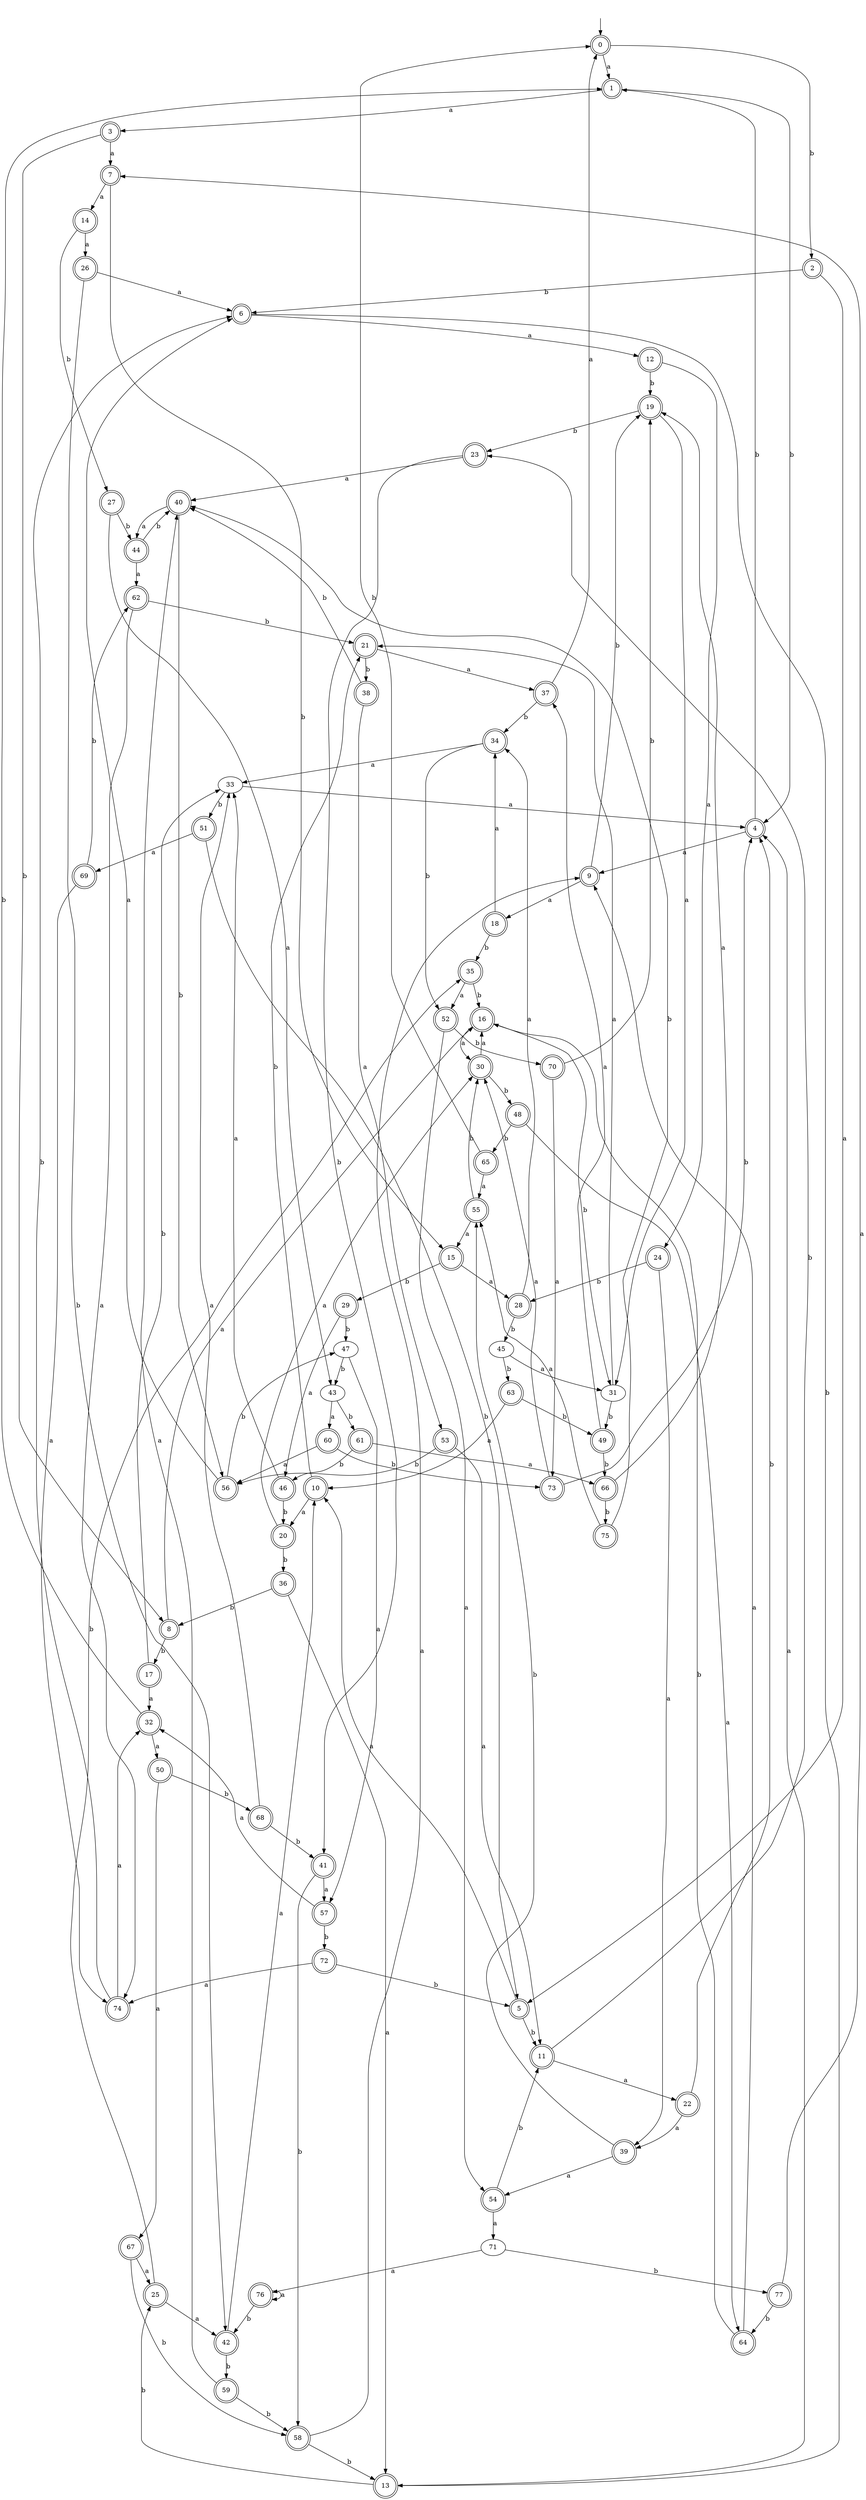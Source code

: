 digraph RandomDFA {
  __start0 [label="", shape=none];
  __start0 -> 0 [label=""];
  0 [shape=circle] [shape=doublecircle]
  0 -> 1 [label="a"]
  0 -> 2 [label="b"]
  1 [shape=doublecircle]
  1 -> 3 [label="a"]
  1 -> 4 [label="b"]
  2 [shape=doublecircle]
  2 -> 5 [label="a"]
  2 -> 6 [label="b"]
  3 [shape=doublecircle]
  3 -> 7 [label="a"]
  3 -> 8 [label="b"]
  4 [shape=doublecircle]
  4 -> 9 [label="a"]
  4 -> 1 [label="b"]
  5 [shape=doublecircle]
  5 -> 10 [label="a"]
  5 -> 11 [label="b"]
  6 [shape=doublecircle]
  6 -> 12 [label="a"]
  6 -> 13 [label="b"]
  7 [shape=doublecircle]
  7 -> 14 [label="a"]
  7 -> 15 [label="b"]
  8 [shape=doublecircle]
  8 -> 16 [label="a"]
  8 -> 17 [label="b"]
  9 [shape=doublecircle]
  9 -> 18 [label="a"]
  9 -> 19 [label="b"]
  10 [shape=doublecircle]
  10 -> 20 [label="a"]
  10 -> 21 [label="b"]
  11 [shape=doublecircle]
  11 -> 22 [label="a"]
  11 -> 23 [label="b"]
  12 [shape=doublecircle]
  12 -> 24 [label="a"]
  12 -> 19 [label="b"]
  13 [shape=doublecircle]
  13 -> 4 [label="a"]
  13 -> 25 [label="b"]
  14 [shape=doublecircle]
  14 -> 26 [label="a"]
  14 -> 27 [label="b"]
  15 [shape=doublecircle]
  15 -> 28 [label="a"]
  15 -> 29 [label="b"]
  16 [shape=doublecircle]
  16 -> 30 [label="a"]
  16 -> 31 [label="b"]
  17 [shape=doublecircle]
  17 -> 32 [label="a"]
  17 -> 33 [label="b"]
  18 [shape=doublecircle]
  18 -> 34 [label="a"]
  18 -> 35 [label="b"]
  19 [shape=doublecircle]
  19 -> 31 [label="a"]
  19 -> 23 [label="b"]
  20 [shape=doublecircle]
  20 -> 30 [label="a"]
  20 -> 36 [label="b"]
  21 [shape=doublecircle]
  21 -> 37 [label="a"]
  21 -> 38 [label="b"]
  22 [shape=doublecircle]
  22 -> 39 [label="a"]
  22 -> 4 [label="b"]
  23 [shape=doublecircle]
  23 -> 40 [label="a"]
  23 -> 41 [label="b"]
  24 [shape=doublecircle]
  24 -> 39 [label="a"]
  24 -> 28 [label="b"]
  25 [shape=doublecircle]
  25 -> 42 [label="a"]
  25 -> 35 [label="b"]
  26 [shape=doublecircle]
  26 -> 6 [label="a"]
  26 -> 42 [label="b"]
  27 [shape=doublecircle]
  27 -> 43 [label="a"]
  27 -> 44 [label="b"]
  28 [shape=doublecircle]
  28 -> 34 [label="a"]
  28 -> 45 [label="b"]
  29 [shape=doublecircle]
  29 -> 46 [label="a"]
  29 -> 47 [label="b"]
  30 [shape=doublecircle]
  30 -> 16 [label="a"]
  30 -> 48 [label="b"]
  31
  31 -> 21 [label="a"]
  31 -> 49 [label="b"]
  32 [shape=doublecircle]
  32 -> 50 [label="a"]
  32 -> 1 [label="b"]
  33
  33 -> 4 [label="a"]
  33 -> 51 [label="b"]
  34 [shape=doublecircle]
  34 -> 33 [label="a"]
  34 -> 52 [label="b"]
  35 [shape=doublecircle]
  35 -> 52 [label="a"]
  35 -> 16 [label="b"]
  36 [shape=doublecircle]
  36 -> 13 [label="a"]
  36 -> 8 [label="b"]
  37 [shape=doublecircle]
  37 -> 0 [label="a"]
  37 -> 34 [label="b"]
  38 [shape=doublecircle]
  38 -> 53 [label="a"]
  38 -> 40 [label="b"]
  39 [shape=doublecircle]
  39 -> 54 [label="a"]
  39 -> 55 [label="b"]
  40 [shape=doublecircle]
  40 -> 44 [label="a"]
  40 -> 56 [label="b"]
  41 [shape=doublecircle]
  41 -> 57 [label="a"]
  41 -> 58 [label="b"]
  42 [shape=doublecircle]
  42 -> 10 [label="a"]
  42 -> 59 [label="b"]
  43
  43 -> 60 [label="a"]
  43 -> 61 [label="b"]
  44 [shape=doublecircle]
  44 -> 62 [label="a"]
  44 -> 40 [label="b"]
  45
  45 -> 31 [label="a"]
  45 -> 63 [label="b"]
  46 [shape=doublecircle]
  46 -> 33 [label="a"]
  46 -> 20 [label="b"]
  47
  47 -> 57 [label="a"]
  47 -> 43 [label="b"]
  48 [shape=doublecircle]
  48 -> 64 [label="a"]
  48 -> 65 [label="b"]
  49 [shape=doublecircle]
  49 -> 37 [label="a"]
  49 -> 66 [label="b"]
  50 [shape=doublecircle]
  50 -> 67 [label="a"]
  50 -> 68 [label="b"]
  51 [shape=doublecircle]
  51 -> 69 [label="a"]
  51 -> 5 [label="b"]
  52 [shape=doublecircle]
  52 -> 54 [label="a"]
  52 -> 70 [label="b"]
  53 [shape=doublecircle]
  53 -> 11 [label="a"]
  53 -> 56 [label="b"]
  54 [shape=doublecircle]
  54 -> 71 [label="a"]
  54 -> 11 [label="b"]
  55 [shape=doublecircle]
  55 -> 15 [label="a"]
  55 -> 30 [label="b"]
  56 [shape=doublecircle]
  56 -> 6 [label="a"]
  56 -> 47 [label="b"]
  57 [shape=doublecircle]
  57 -> 32 [label="a"]
  57 -> 72 [label="b"]
  58 [shape=doublecircle]
  58 -> 9 [label="a"]
  58 -> 13 [label="b"]
  59 [shape=doublecircle]
  59 -> 40 [label="a"]
  59 -> 58 [label="b"]
  60 [shape=doublecircle]
  60 -> 56 [label="a"]
  60 -> 73 [label="b"]
  61 [shape=doublecircle]
  61 -> 66 [label="a"]
  61 -> 46 [label="b"]
  62 [shape=doublecircle]
  62 -> 74 [label="a"]
  62 -> 21 [label="b"]
  63 [shape=doublecircle]
  63 -> 10 [label="a"]
  63 -> 49 [label="b"]
  64 [shape=doublecircle]
  64 -> 9 [label="a"]
  64 -> 16 [label="b"]
  65 [shape=doublecircle]
  65 -> 55 [label="a"]
  65 -> 0 [label="b"]
  66 [shape=doublecircle]
  66 -> 19 [label="a"]
  66 -> 75 [label="b"]
  67 [shape=doublecircle]
  67 -> 25 [label="a"]
  67 -> 58 [label="b"]
  68 [shape=doublecircle]
  68 -> 33 [label="a"]
  68 -> 41 [label="b"]
  69 [shape=doublecircle]
  69 -> 74 [label="a"]
  69 -> 62 [label="b"]
  70 [shape=doublecircle]
  70 -> 73 [label="a"]
  70 -> 19 [label="b"]
  71
  71 -> 76 [label="a"]
  71 -> 77 [label="b"]
  72 [shape=doublecircle]
  72 -> 74 [label="a"]
  72 -> 5 [label="b"]
  73 [shape=doublecircle]
  73 -> 30 [label="a"]
  73 -> 4 [label="b"]
  74 [shape=doublecircle]
  74 -> 32 [label="a"]
  74 -> 6 [label="b"]
  75 [shape=doublecircle]
  75 -> 55 [label="a"]
  75 -> 40 [label="b"]
  76 [shape=doublecircle]
  76 -> 76 [label="a"]
  76 -> 42 [label="b"]
  77 [shape=doublecircle]
  77 -> 7 [label="a"]
  77 -> 64 [label="b"]
}
